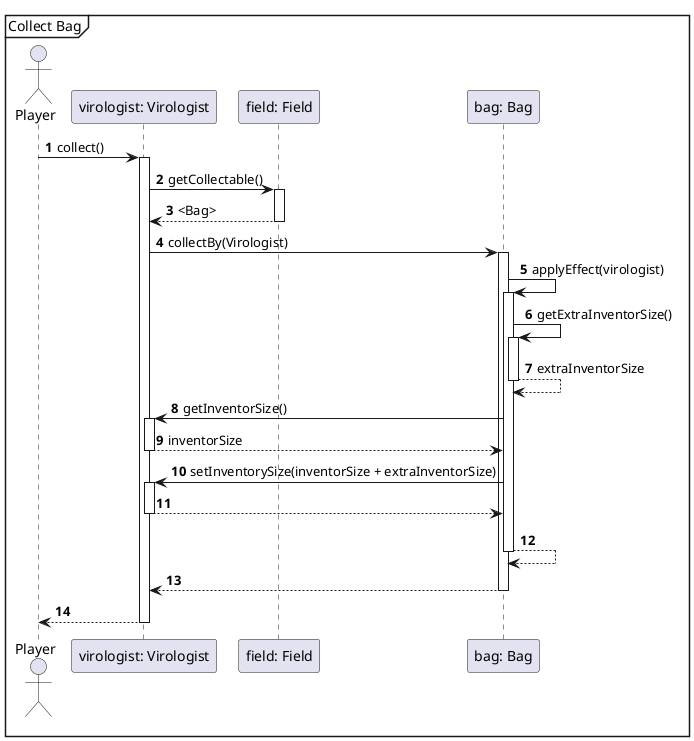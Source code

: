 @startuml
'https://plantuml.com/sequence-diagram

autonumber

mainframe Collect Bag

actor Player

Player -> "virologist: Virologist": collect()
Activate "virologist: Virologist"

"virologist: Virologist" -> "field: Field": getCollectable()
Activate "field: Field"
"field: Field" --> "virologist: Virologist": <Bag>
Deactivate "field: Field"

"virologist: Virologist" -> "bag: Bag": collectBy(Virologist)
Activate "bag: Bag"


"bag: Bag" -> "bag: Bag"++ : applyEffect(virologist)

'Itt miért kéri le magától a méretét?
"bag: Bag" -> "bag: Bag"++ : getExtraInventorSize()
"bag: Bag" --> "bag: Bag"-- : extraInventorSize

"bag: Bag" -> "virologist: Virologist"++ : getInventorSize()
"virologist: Virologist" --> "bag: Bag"-- : inventorSize

"bag: Bag" -> "virologist: Virologist"++ : setInventorySize(inventorSize + extraInventorSize)
"virologist: Virologist" --> "bag: Bag"--

"bag: Bag" --> "bag: Bag"--:

"bag: Bag" --> "virologist: Virologist"--


Deactivate "bag: Bag"



"virologist: Virologist" --> Player
Deactivate "virologist: Virologist"

@enduml